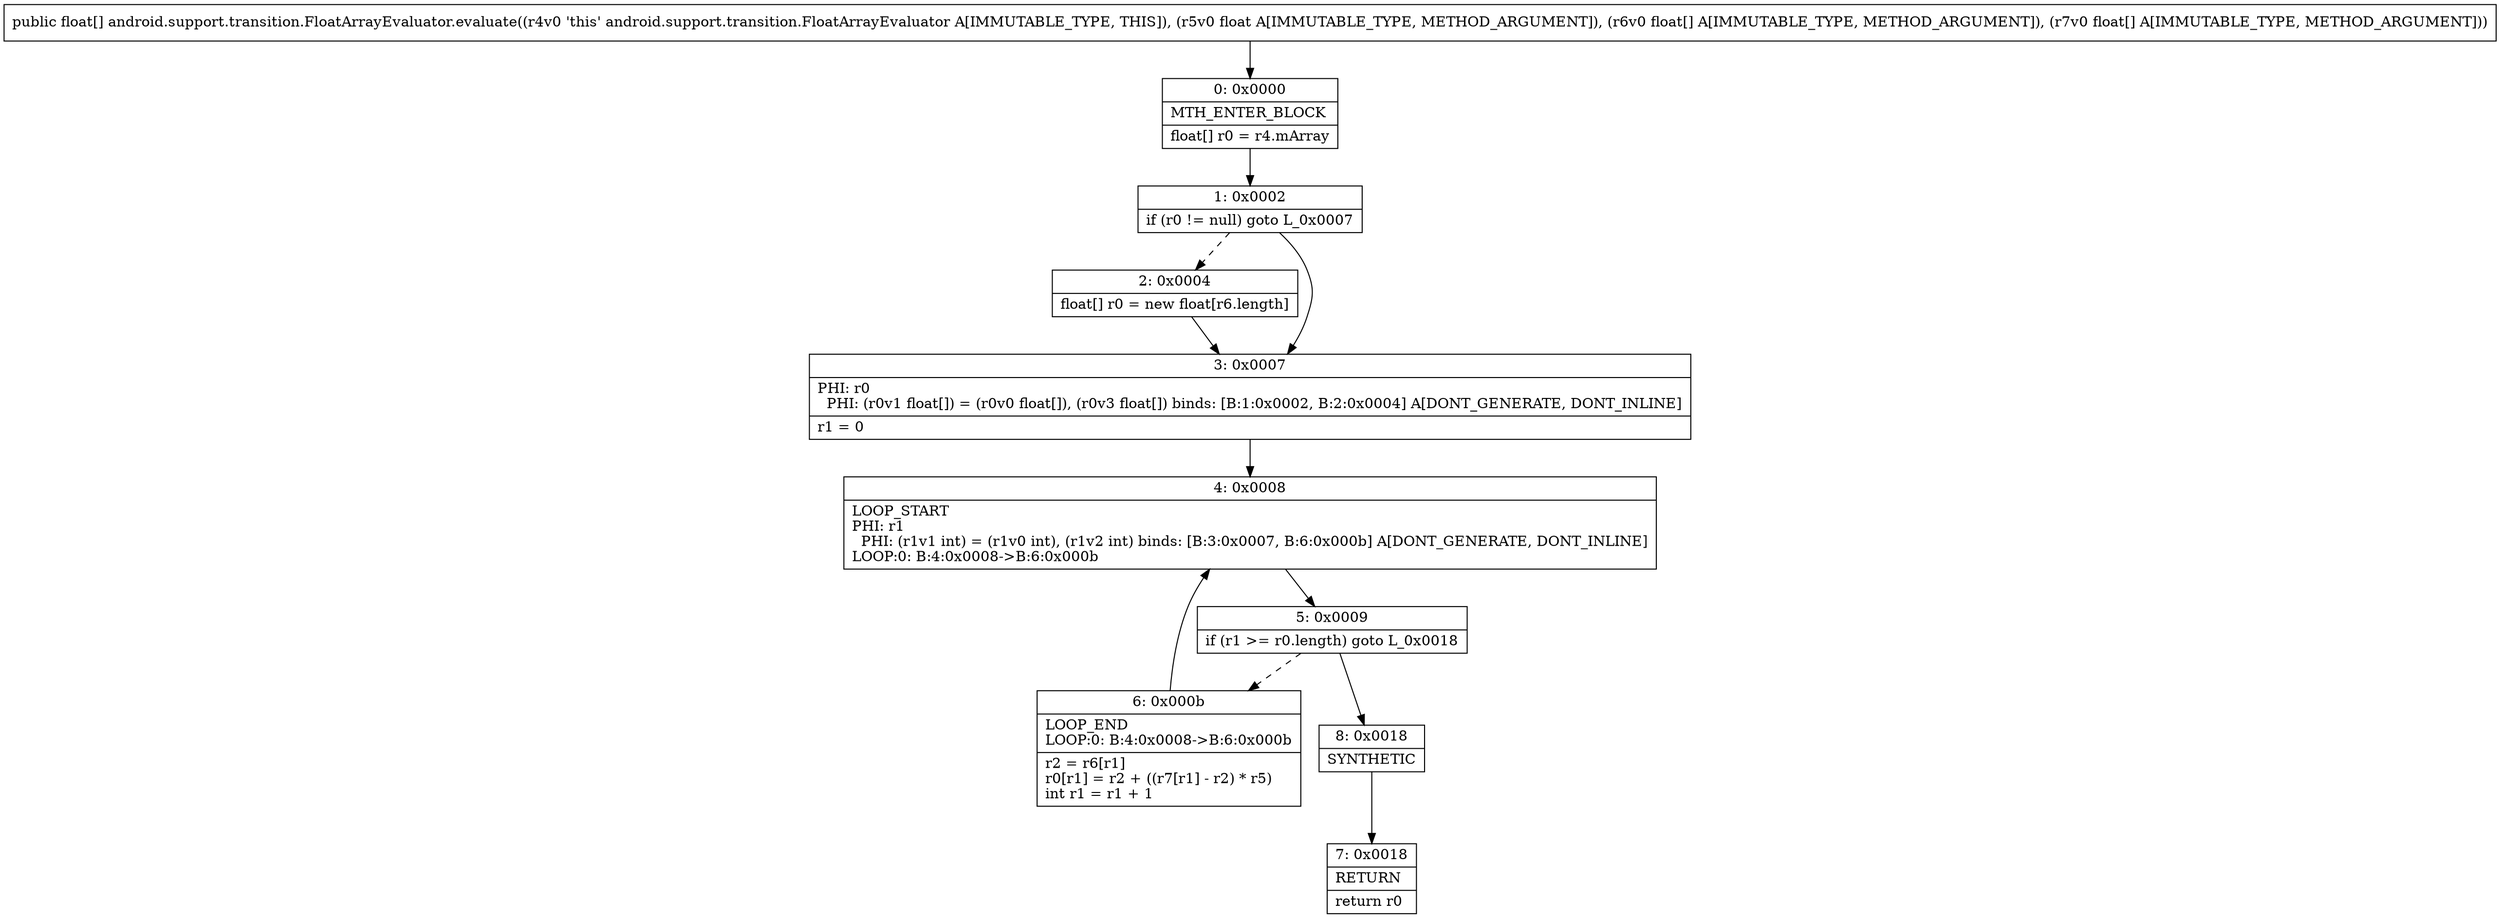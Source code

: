 digraph "CFG forandroid.support.transition.FloatArrayEvaluator.evaluate(F[F[F)[F" {
Node_0 [shape=record,label="{0\:\ 0x0000|MTH_ENTER_BLOCK\l|float[] r0 = r4.mArray\l}"];
Node_1 [shape=record,label="{1\:\ 0x0002|if (r0 != null) goto L_0x0007\l}"];
Node_2 [shape=record,label="{2\:\ 0x0004|float[] r0 = new float[r6.length]\l}"];
Node_3 [shape=record,label="{3\:\ 0x0007|PHI: r0 \l  PHI: (r0v1 float[]) = (r0v0 float[]), (r0v3 float[]) binds: [B:1:0x0002, B:2:0x0004] A[DONT_GENERATE, DONT_INLINE]\l|r1 = 0\l}"];
Node_4 [shape=record,label="{4\:\ 0x0008|LOOP_START\lPHI: r1 \l  PHI: (r1v1 int) = (r1v0 int), (r1v2 int) binds: [B:3:0x0007, B:6:0x000b] A[DONT_GENERATE, DONT_INLINE]\lLOOP:0: B:4:0x0008\-\>B:6:0x000b\l}"];
Node_5 [shape=record,label="{5\:\ 0x0009|if (r1 \>= r0.length) goto L_0x0018\l}"];
Node_6 [shape=record,label="{6\:\ 0x000b|LOOP_END\lLOOP:0: B:4:0x0008\-\>B:6:0x000b\l|r2 = r6[r1]\lr0[r1] = r2 + ((r7[r1] \- r2) * r5)\lint r1 = r1 + 1\l}"];
Node_7 [shape=record,label="{7\:\ 0x0018|RETURN\l|return r0\l}"];
Node_8 [shape=record,label="{8\:\ 0x0018|SYNTHETIC\l}"];
MethodNode[shape=record,label="{public float[] android.support.transition.FloatArrayEvaluator.evaluate((r4v0 'this' android.support.transition.FloatArrayEvaluator A[IMMUTABLE_TYPE, THIS]), (r5v0 float A[IMMUTABLE_TYPE, METHOD_ARGUMENT]), (r6v0 float[] A[IMMUTABLE_TYPE, METHOD_ARGUMENT]), (r7v0 float[] A[IMMUTABLE_TYPE, METHOD_ARGUMENT])) }"];
MethodNode -> Node_0;
Node_0 -> Node_1;
Node_1 -> Node_2[style=dashed];
Node_1 -> Node_3;
Node_2 -> Node_3;
Node_3 -> Node_4;
Node_4 -> Node_5;
Node_5 -> Node_6[style=dashed];
Node_5 -> Node_8;
Node_6 -> Node_4;
Node_8 -> Node_7;
}

